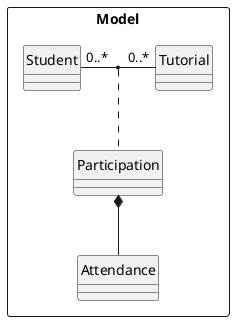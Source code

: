 @startuml

package Model as ModelPackage<<Rectangle>>{
hide circle
skinparam classAttributeIconSize 0
    class Student

    class Tutorial
    class Participation

    Participation *-- Attendance

    Student "0..*" -right- "0..*" Tutorial
    (Student, Tutorial). Participation
}

@enduml
